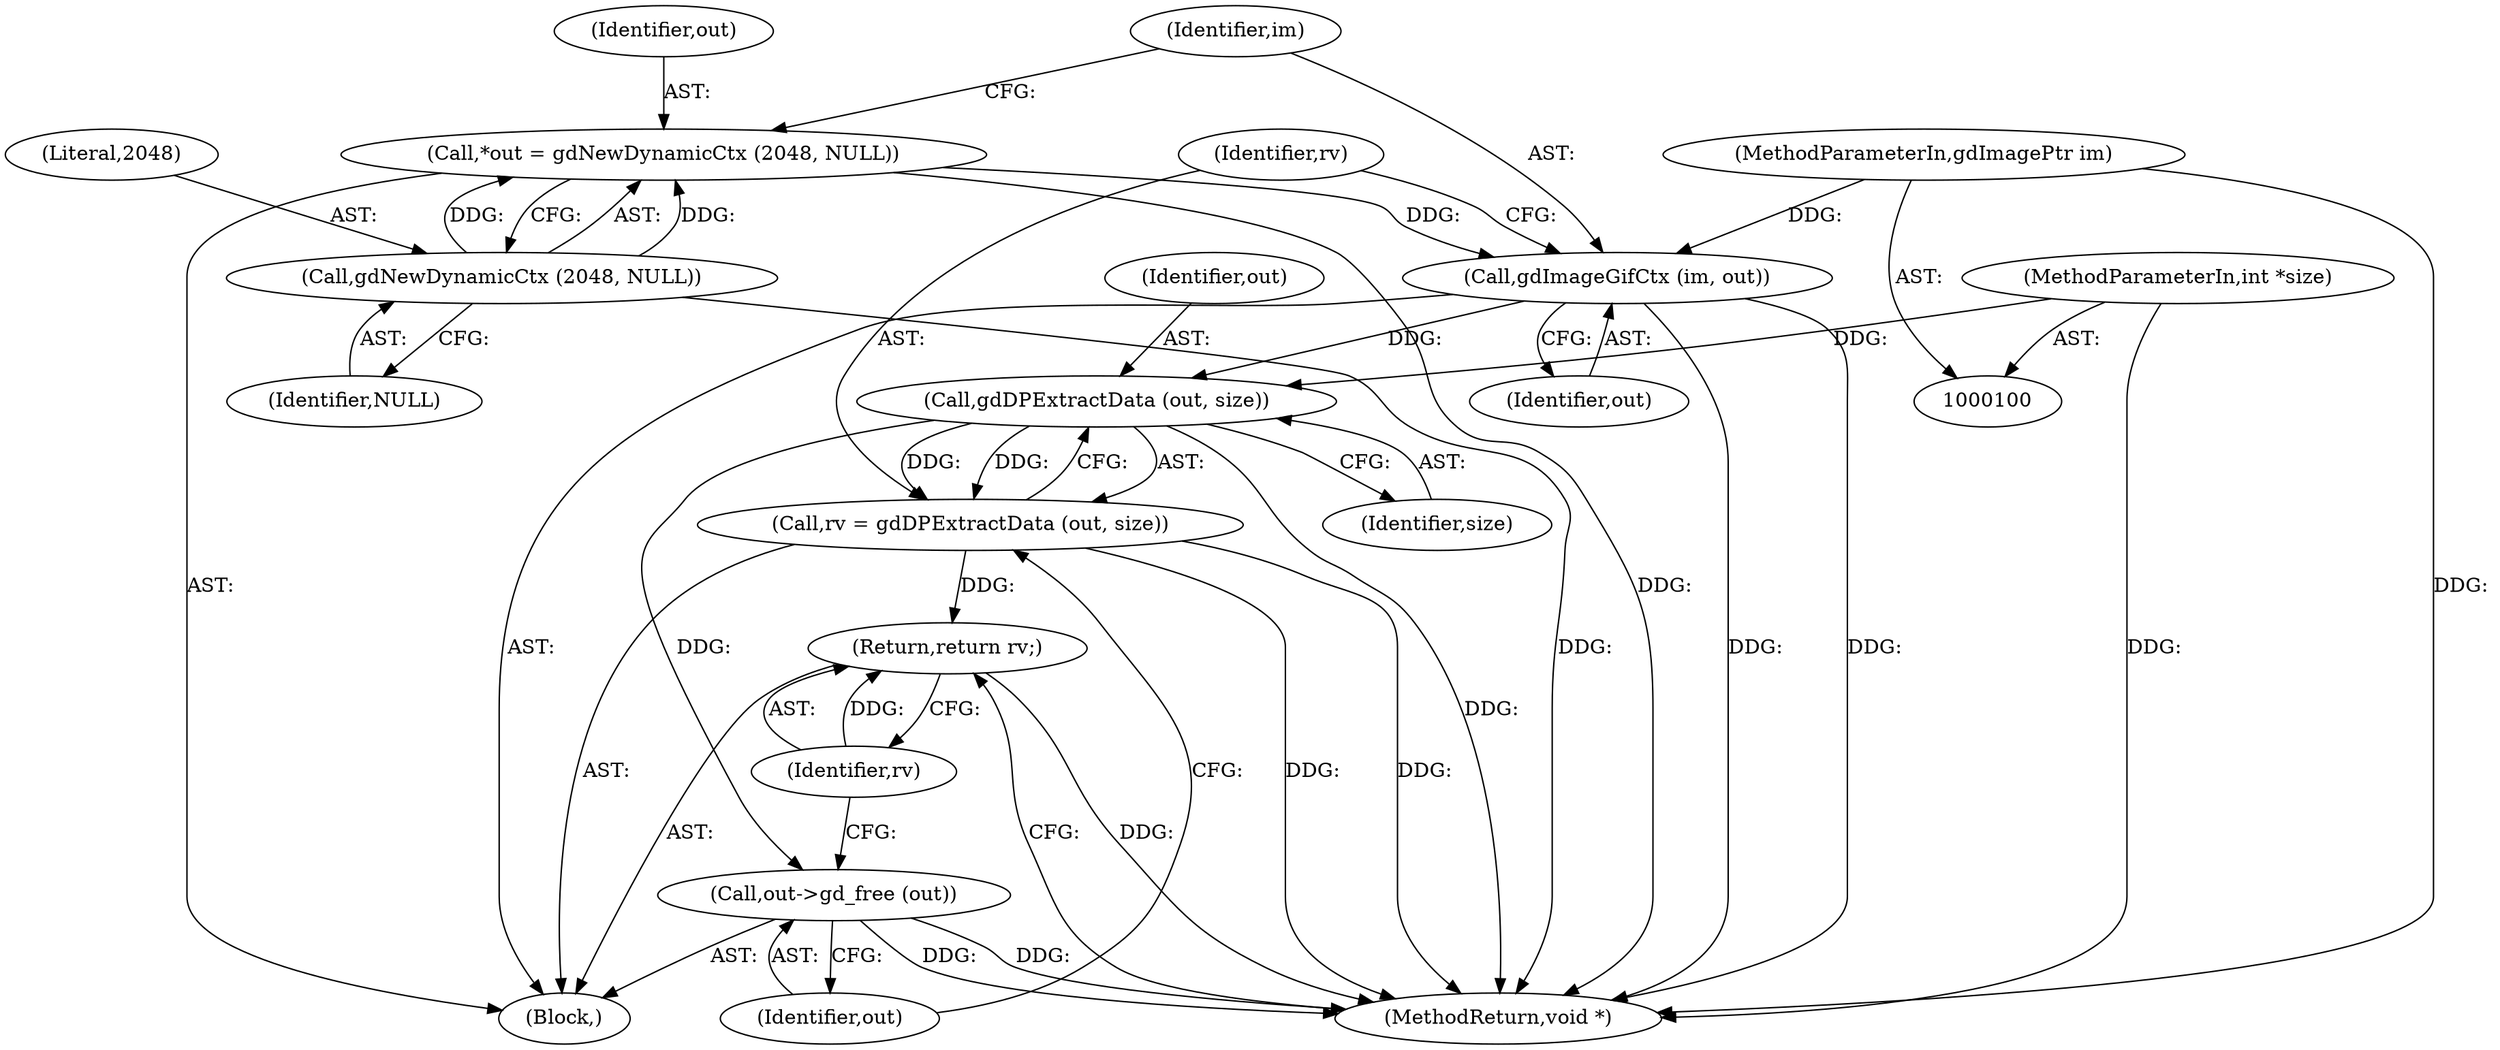 digraph "1_php-src_089f7c0bc28d399b0420aa6ef058e4c1c120b2ae_0@pointer" {
"1000116" [label="(Call,gdDPExtractData (out, size))"];
"1000111" [label="(Call,gdImageGifCtx (im, out))"];
"1000101" [label="(MethodParameterIn,gdImagePtr im)"];
"1000106" [label="(Call,*out = gdNewDynamicCtx (2048, NULL))"];
"1000108" [label="(Call,gdNewDynamicCtx (2048, NULL))"];
"1000102" [label="(MethodParameterIn,int *size)"];
"1000114" [label="(Call,rv = gdDPExtractData (out, size))"];
"1000121" [label="(Return,return rv;)"];
"1000119" [label="(Call,out->gd_free (out))"];
"1000123" [label="(MethodReturn,void *)"];
"1000122" [label="(Identifier,rv)"];
"1000114" [label="(Call,rv = gdDPExtractData (out, size))"];
"1000112" [label="(Identifier,im)"];
"1000106" [label="(Call,*out = gdNewDynamicCtx (2048, NULL))"];
"1000103" [label="(Block,)"];
"1000110" [label="(Identifier,NULL)"];
"1000109" [label="(Literal,2048)"];
"1000119" [label="(Call,out->gd_free (out))"];
"1000113" [label="(Identifier,out)"];
"1000117" [label="(Identifier,out)"];
"1000107" [label="(Identifier,out)"];
"1000120" [label="(Identifier,out)"];
"1000108" [label="(Call,gdNewDynamicCtx (2048, NULL))"];
"1000121" [label="(Return,return rv;)"];
"1000115" [label="(Identifier,rv)"];
"1000116" [label="(Call,gdDPExtractData (out, size))"];
"1000102" [label="(MethodParameterIn,int *size)"];
"1000101" [label="(MethodParameterIn,gdImagePtr im)"];
"1000111" [label="(Call,gdImageGifCtx (im, out))"];
"1000118" [label="(Identifier,size)"];
"1000116" -> "1000114"  [label="AST: "];
"1000116" -> "1000118"  [label="CFG: "];
"1000117" -> "1000116"  [label="AST: "];
"1000118" -> "1000116"  [label="AST: "];
"1000114" -> "1000116"  [label="CFG: "];
"1000116" -> "1000123"  [label="DDG: "];
"1000116" -> "1000114"  [label="DDG: "];
"1000116" -> "1000114"  [label="DDG: "];
"1000111" -> "1000116"  [label="DDG: "];
"1000102" -> "1000116"  [label="DDG: "];
"1000116" -> "1000119"  [label="DDG: "];
"1000111" -> "1000103"  [label="AST: "];
"1000111" -> "1000113"  [label="CFG: "];
"1000112" -> "1000111"  [label="AST: "];
"1000113" -> "1000111"  [label="AST: "];
"1000115" -> "1000111"  [label="CFG: "];
"1000111" -> "1000123"  [label="DDG: "];
"1000111" -> "1000123"  [label="DDG: "];
"1000101" -> "1000111"  [label="DDG: "];
"1000106" -> "1000111"  [label="DDG: "];
"1000101" -> "1000100"  [label="AST: "];
"1000101" -> "1000123"  [label="DDG: "];
"1000106" -> "1000103"  [label="AST: "];
"1000106" -> "1000108"  [label="CFG: "];
"1000107" -> "1000106"  [label="AST: "];
"1000108" -> "1000106"  [label="AST: "];
"1000112" -> "1000106"  [label="CFG: "];
"1000106" -> "1000123"  [label="DDG: "];
"1000108" -> "1000106"  [label="DDG: "];
"1000108" -> "1000106"  [label="DDG: "];
"1000108" -> "1000110"  [label="CFG: "];
"1000109" -> "1000108"  [label="AST: "];
"1000110" -> "1000108"  [label="AST: "];
"1000108" -> "1000123"  [label="DDG: "];
"1000102" -> "1000100"  [label="AST: "];
"1000102" -> "1000123"  [label="DDG: "];
"1000114" -> "1000103"  [label="AST: "];
"1000115" -> "1000114"  [label="AST: "];
"1000120" -> "1000114"  [label="CFG: "];
"1000114" -> "1000123"  [label="DDG: "];
"1000114" -> "1000123"  [label="DDG: "];
"1000114" -> "1000121"  [label="DDG: "];
"1000121" -> "1000103"  [label="AST: "];
"1000121" -> "1000122"  [label="CFG: "];
"1000122" -> "1000121"  [label="AST: "];
"1000123" -> "1000121"  [label="CFG: "];
"1000121" -> "1000123"  [label="DDG: "];
"1000122" -> "1000121"  [label="DDG: "];
"1000119" -> "1000103"  [label="AST: "];
"1000119" -> "1000120"  [label="CFG: "];
"1000120" -> "1000119"  [label="AST: "];
"1000122" -> "1000119"  [label="CFG: "];
"1000119" -> "1000123"  [label="DDG: "];
"1000119" -> "1000123"  [label="DDG: "];
}
